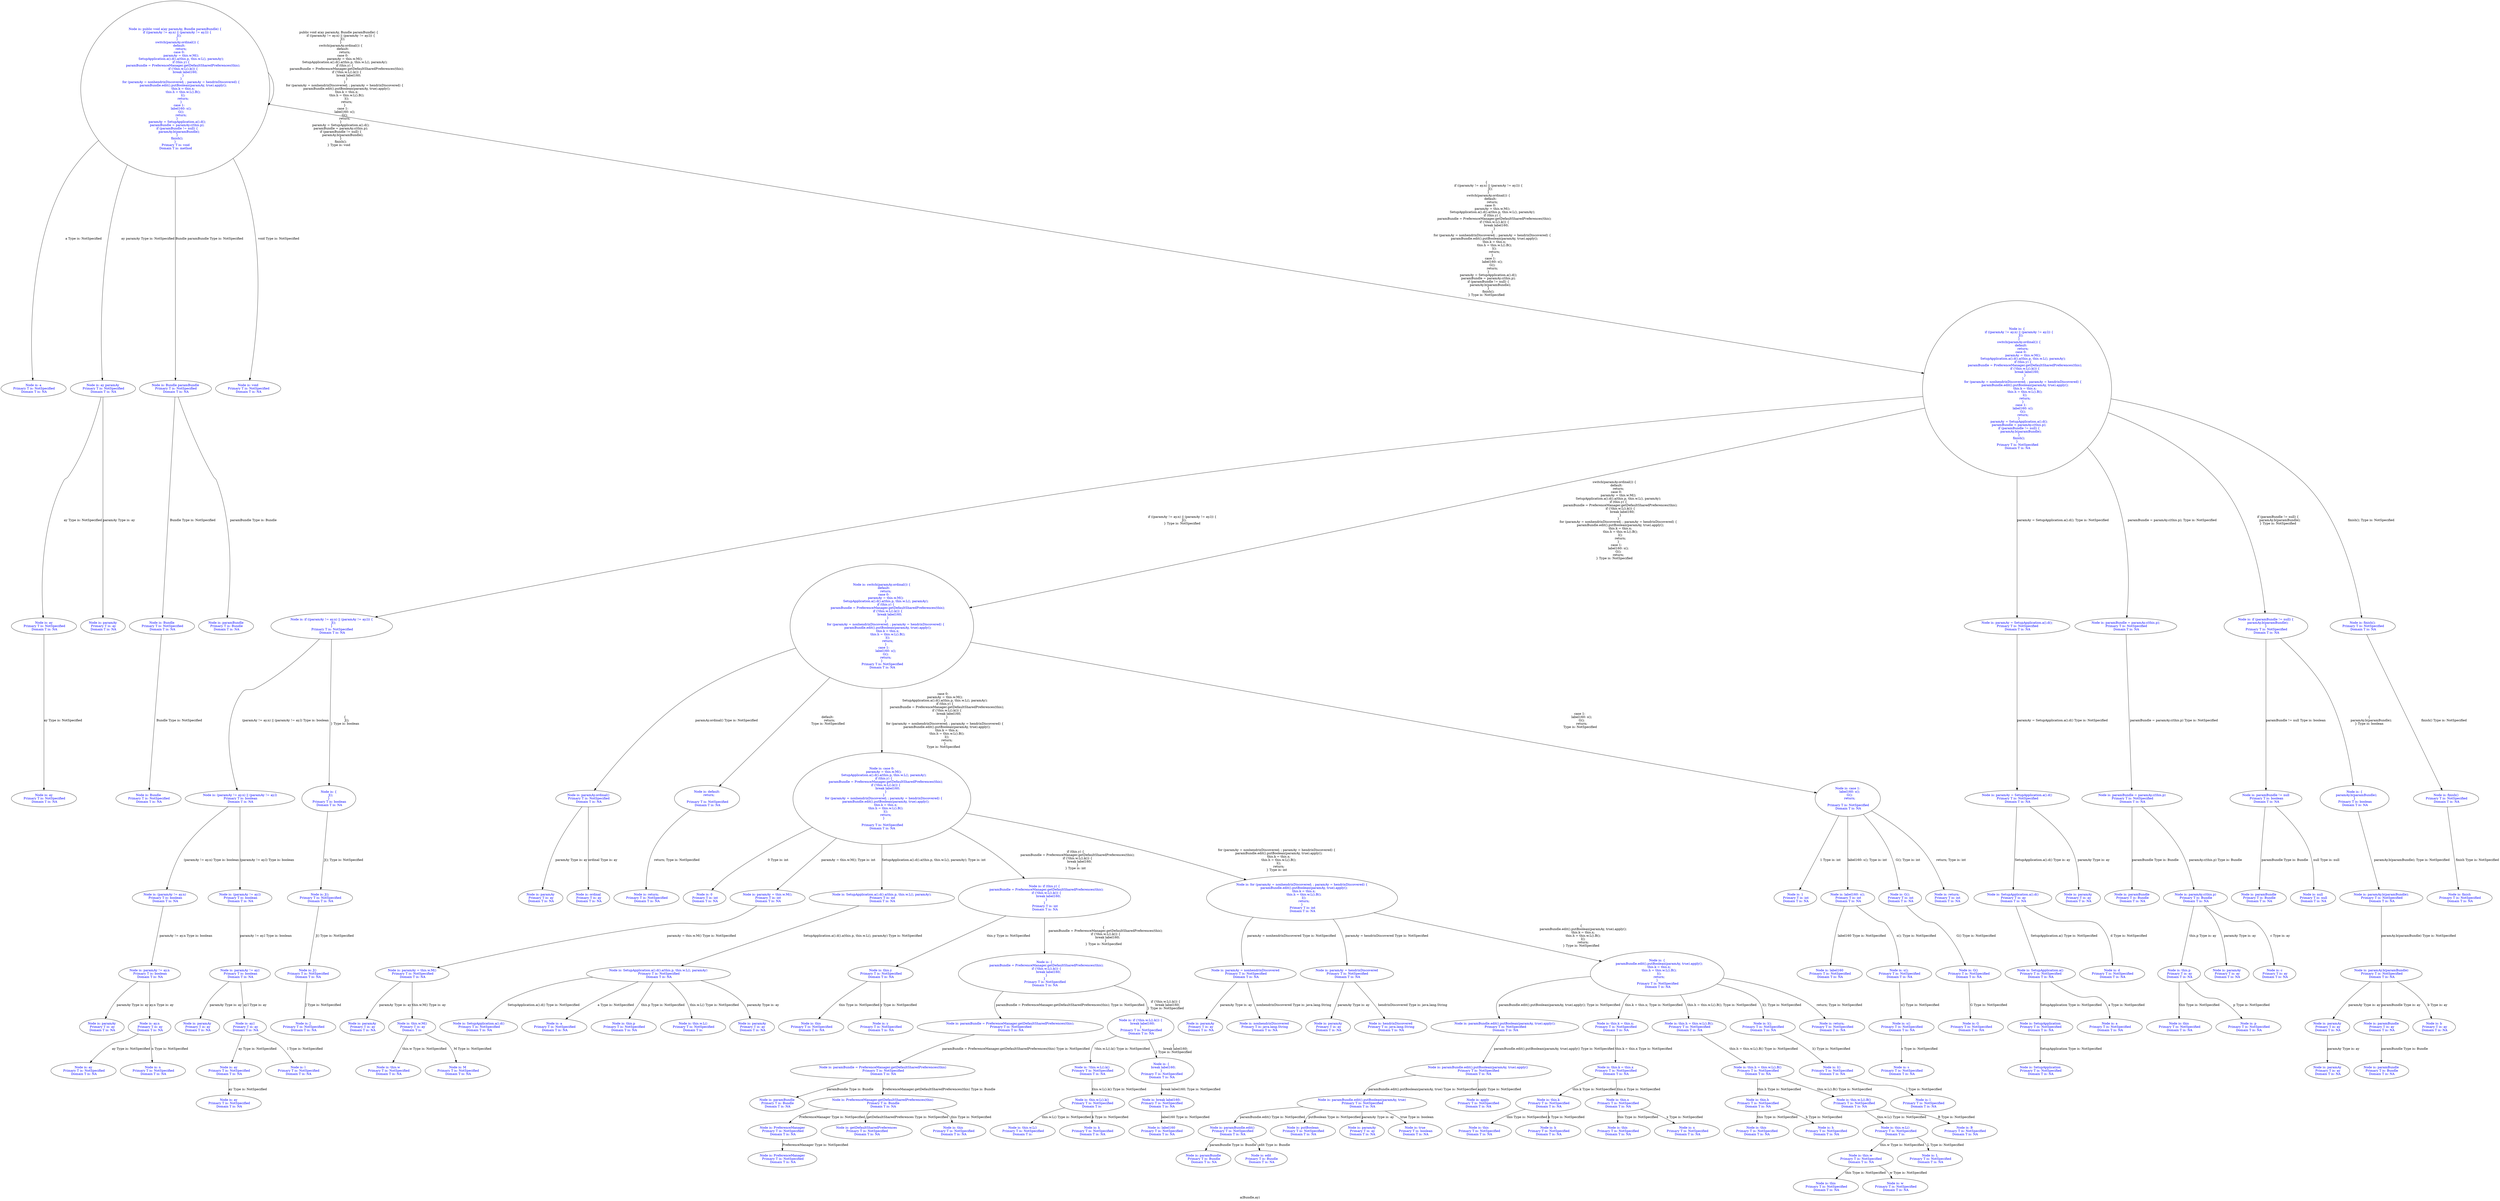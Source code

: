 digraph "a(Bundle,ay)" {
 label="a(Bundle,ay)"
{
 node [shape=box]} 
3154 -> 3154[label="public void a(ay paramAy, Bundle paramBundle) {
    if ((paramAy != ay.n) || (paramAy != ay.l)) {
        J();
    }
    switch(paramAy.ordinal()) {
        default:
            return;
        case 0:
            paramAy = this.w.M();
            SetupApplication.a().d().a(this.p, this.w.L(), paramAy);
            if (this.y) {
                paramBundle = PreferenceManager.getDefaultSharedPreferences(this);
                if (!this.w.L().k()) {
                    break label160;
                }
            }
            for (paramAy = nonhendrixDiscovered; ; paramAy = hendrixDiscovered) {
                paramBundle.edit().putBoolean(paramAy, true).apply();
                this.k = this.x;
                this.h = this.w.L().B();
                l();
                return;
            }
        case 1:
            label160: s();
            G();
            return;
    }
    paramAy = SetupApplication.a().d();
    paramBundle = paramAy.c(this.p);
    if (paramBundle != null) {
        paramAy.b(paramBundle);
    }
    finish();
} Type is: void"];
3154[label="Node is: public void a(ay paramAy, Bundle paramBundle) {
    if ((paramAy != ay.n) || (paramAy != ay.l)) {
        J();
    }
    switch(paramAy.ordinal()) {
        default:
            return;
        case 0:
            paramAy = this.w.M();
            SetupApplication.a().d().a(this.p, this.w.L(), paramAy);
            if (this.y) {
                paramBundle = PreferenceManager.getDefaultSharedPreferences(this);
                if (!this.w.L().k()) {
                    break label160;
                }
            }
            for (paramAy = nonhendrixDiscovered; ; paramAy = hendrixDiscovered) {
                paramBundle.edit().putBoolean(paramAy, true).apply();
                this.k = this.x;
                this.h = this.w.L().B();
                l();
                return;
            }
        case 1:
            label160: s();
            G();
            return;
    }
    paramAy = SetupApplication.a().d();
    paramBundle = paramAy.c(this.p);
    if (paramBundle != null) {
        paramAy.b(paramBundle);
    }
    finish();
}
 Primary T is: void
 Domain T is: method",fontcolor="blue"];
  3154 -> 3155[label="a Type is: NotSpecified"];
3155[label="Node is: a
 Primary T is: NotSpecified
 Domain T is: NA",fontcolor="blue"];
  3154 -> 3156[label="ay paramAy Type is: NotSpecified"];
3156[label="Node is: ay paramAy
 Primary T is: NotSpecified
 Domain T is: NA",fontcolor="blue"];
  3156 -> 3157[label="ay Type is: NotSpecified"];
3157[label="Node is: ay
 Primary T is: NotSpecified
 Domain T is: NA",fontcolor="blue"];
  3157 -> 3158[label="ay Type is: NotSpecified"];
3158[label="Node is: ay
 Primary T is: NotSpecified
 Domain T is: NA",fontcolor="blue"];
  3156 -> 3159[label="paramAy Type is: ay"];
3159[label="Node is: paramAy
 Primary T is: ay
 Domain T is: NA",fontcolor="blue"];
  3154 -> 3160[label="Bundle paramBundle Type is: NotSpecified"];
3160[label="Node is: Bundle paramBundle
 Primary T is: NotSpecified
 Domain T is: NA",fontcolor="blue"];
  3160 -> 3161[label="Bundle Type is: NotSpecified"];
3161[label="Node is: Bundle
 Primary T is: NotSpecified
 Domain T is: NA",fontcolor="blue"];
  3161 -> 3162[label="Bundle Type is: NotSpecified"];
3162[label="Node is: Bundle
 Primary T is: NotSpecified
 Domain T is: NA",fontcolor="blue"];
  3160 -> 3163[label="paramBundle Type is: Bundle"];
3163[label="Node is: paramBundle
 Primary T is: Bundle
 Domain T is: NA",fontcolor="blue"];
  3154 -> 3164[label="void Type is: NotSpecified"];
3164[label="Node is: void
 Primary T is: NotSpecified
 Domain T is: NA",fontcolor="blue"];
  3154 -> 3165[label="{
    if ((paramAy != ay.n) || (paramAy != ay.l)) {
        J();
    }
    switch(paramAy.ordinal()) {
        default:
            return;
        case 0:
            paramAy = this.w.M();
            SetupApplication.a().d().a(this.p, this.w.L(), paramAy);
            if (this.y) {
                paramBundle = PreferenceManager.getDefaultSharedPreferences(this);
                if (!this.w.L().k()) {
                    break label160;
                }
            }
            for (paramAy = nonhendrixDiscovered; ; paramAy = hendrixDiscovered) {
                paramBundle.edit().putBoolean(paramAy, true).apply();
                this.k = this.x;
                this.h = this.w.L().B();
                l();
                return;
            }
        case 1:
            label160: s();
            G();
            return;
    }
    paramAy = SetupApplication.a().d();
    paramBundle = paramAy.c(this.p);
    if (paramBundle != null) {
        paramAy.b(paramBundle);
    }
    finish();
} Type is: NotSpecified"];
3165[label="Node is: {
    if ((paramAy != ay.n) || (paramAy != ay.l)) {
        J();
    }
    switch(paramAy.ordinal()) {
        default:
            return;
        case 0:
            paramAy = this.w.M();
            SetupApplication.a().d().a(this.p, this.w.L(), paramAy);
            if (this.y) {
                paramBundle = PreferenceManager.getDefaultSharedPreferences(this);
                if (!this.w.L().k()) {
                    break label160;
                }
            }
            for (paramAy = nonhendrixDiscovered; ; paramAy = hendrixDiscovered) {
                paramBundle.edit().putBoolean(paramAy, true).apply();
                this.k = this.x;
                this.h = this.w.L().B();
                l();
                return;
            }
        case 1:
            label160: s();
            G();
            return;
    }
    paramAy = SetupApplication.a().d();
    paramBundle = paramAy.c(this.p);
    if (paramBundle != null) {
        paramAy.b(paramBundle);
    }
    finish();
}
 Primary T is: NotSpecified
 Domain T is: NA",fontcolor="blue"];
  3165 -> 3166[label="if ((paramAy != ay.n) || (paramAy != ay.l)) {
    J();
} Type is: NotSpecified"];
3166[label="Node is: if ((paramAy != ay.n) || (paramAy != ay.l)) {
    J();
}
 Primary T is: NotSpecified
 Domain T is: NA",fontcolor="blue"];
  3166 -> 3167[label="(paramAy != ay.n) || (paramAy != ay.l) Type is: boolean"];
3167[label="Node is: (paramAy != ay.n) || (paramAy != ay.l)
 Primary T is: boolean
 Domain T is: NA",fontcolor="blue"];
  3167 -> 3168[label="(paramAy != ay.n) Type is: boolean"];
3168[label="Node is: (paramAy != ay.n)
 Primary T is: boolean
 Domain T is: NA",fontcolor="blue"];
  3168 -> 3169[label="paramAy != ay.n Type is: boolean"];
3169[label="Node is: paramAy != ay.n
 Primary T is: boolean
 Domain T is: NA",fontcolor="blue"];
  3169 -> 3170[label="paramAy Type is: ay"];
3170[label="Node is: paramAy
 Primary T is: ay
 Domain T is: NA",fontcolor="blue"];
  3337 -> 3338[label="paramAy Type is: ay"];
3338[label="Node is: paramAy
 Primary T is: ay
 Domain T is: NA",fontcolor="blue"];
  3169 -> 3172[label="ay.n Type is: ay"];
3172[label="Node is: ay.n
 Primary T is: ay
 Domain T is: NA",fontcolor="blue"];
  3172 -> 3173[label="ay Type is: NotSpecified"];
3173[label="Node is: ay
 Primary T is: NotSpecified
 Domain T is: NA",fontcolor="blue"];
  3181 -> 3182[label="ay Type is: NotSpecified"];
3182[label="Node is: ay
 Primary T is: NotSpecified
 Domain T is: NA",fontcolor="blue"];
  3172 -> 3175[label="n Type is: NotSpecified"];
3175[label="Node is: n
 Primary T is: NotSpecified
 Domain T is: NA",fontcolor="blue"];
  3167 -> 3176[label="(paramAy != ay.l) Type is: boolean"];
3176[label="Node is: (paramAy != ay.l)
 Primary T is: boolean
 Domain T is: NA",fontcolor="blue"];
  3176 -> 3177[label="paramAy != ay.l Type is: boolean"];
3177[label="Node is: paramAy != ay.l
 Primary T is: boolean
 Domain T is: NA",fontcolor="blue"];
  3177 -> 3178[label="paramAy Type is: ay"];
3178[label="Node is: paramAy
 Primary T is: ay
 Domain T is: NA",fontcolor="blue"];
  3177 -> 3180[label="ay.l Type is: ay"];
3180[label="Node is: ay.l
 Primary T is: ay
 Domain T is: NA",fontcolor="blue"];
  3180 -> 3181[label="ay Type is: NotSpecified"];
3181[label="Node is: ay
 Primary T is: NotSpecified
 Domain T is: NA",fontcolor="blue"];
  3180 -> 3183[label="l Type is: NotSpecified"];
3183[label="Node is: l
 Primary T is: NotSpecified
 Domain T is: NA",fontcolor="blue"];
  3166 -> 3184[label="{
    J();
} Type is: boolean"];
3184[label="Node is: {
    J();
}
 Primary T is: boolean
 Domain T is: NA",fontcolor="blue"];
  3184 -> 3185[label="J(); Type is: NotSpecified"];
3185[label="Node is: J();
 Primary T is: NotSpecified
 Domain T is: NA",fontcolor="blue"];
  3185 -> 3186[label="J() Type is: NotSpecified"];
3186[label="Node is: J()
 Primary T is: NotSpecified
 Domain T is: NA",fontcolor="blue"];
  3186 -> 3187[label="J Type is: NotSpecified"];
3187[label="Node is: J
 Primary T is: NotSpecified
 Domain T is: NA",fontcolor="blue"];
  3165 -> 3188[label="switch(paramAy.ordinal()) {
    default:
        return;
    case 0:
        paramAy = this.w.M();
        SetupApplication.a().d().a(this.p, this.w.L(), paramAy);
        if (this.y) {
            paramBundle = PreferenceManager.getDefaultSharedPreferences(this);
            if (!this.w.L().k()) {
                break label160;
            }
        }
        for (paramAy = nonhendrixDiscovered; ; paramAy = hendrixDiscovered) {
            paramBundle.edit().putBoolean(paramAy, true).apply();
            this.k = this.x;
            this.h = this.w.L().B();
            l();
            return;
        }
    case 1:
        label160: s();
        G();
        return;
} Type is: NotSpecified"];
3188[label="Node is: switch(paramAy.ordinal()) {
    default:
        return;
    case 0:
        paramAy = this.w.M();
        SetupApplication.a().d().a(this.p, this.w.L(), paramAy);
        if (this.y) {
            paramBundle = PreferenceManager.getDefaultSharedPreferences(this);
            if (!this.w.L().k()) {
                break label160;
            }
        }
        for (paramAy = nonhendrixDiscovered; ; paramAy = hendrixDiscovered) {
            paramBundle.edit().putBoolean(paramAy, true).apply();
            this.k = this.x;
            this.h = this.w.L().B();
            l();
            return;
        }
    case 1:
        label160: s();
        G();
        return;
}
 Primary T is: NotSpecified
 Domain T is: NA",fontcolor="blue"];
  3188 -> 3189[label="paramAy.ordinal() Type is: NotSpecified"];
3189[label="Node is: paramAy.ordinal()
 Primary T is: NotSpecified
 Domain T is: NA",fontcolor="blue"];
  3189 -> 3190[label="paramAy Type is: ay"];
3190[label="Node is: paramAy
 Primary T is: ay
 Domain T is: NA",fontcolor="blue"];
  3189 -> 3192[label="ordinal Type is: ay"];
3192[label="Node is: ordinal
 Primary T is: ay
 Domain T is: NA",fontcolor="blue"];
  3188 -> 3193[label="default:
    return;
 Type is: NotSpecified"];
3193[label="Node is: default:
    return;

 Primary T is: NotSpecified
 Domain T is: NA",fontcolor="blue"];
  3193 -> 3194[label="return; Type is: NotSpecified"];
3194[label="Node is: return;
 Primary T is: NotSpecified
 Domain T is: NA",fontcolor="blue"];
  3188 -> 3195[label="case 0:
    paramAy = this.w.M();
    SetupApplication.a().d().a(this.p, this.w.L(), paramAy);
    if (this.y) {
        paramBundle = PreferenceManager.getDefaultSharedPreferences(this);
        if (!this.w.L().k()) {
            break label160;
        }
    }
    for (paramAy = nonhendrixDiscovered; ; paramAy = hendrixDiscovered) {
        paramBundle.edit().putBoolean(paramAy, true).apply();
        this.k = this.x;
        this.h = this.w.L().B();
        l();
        return;
    }
 Type is: NotSpecified"];
3195[label="Node is: case 0:
    paramAy = this.w.M();
    SetupApplication.a().d().a(this.p, this.w.L(), paramAy);
    if (this.y) {
        paramBundle = PreferenceManager.getDefaultSharedPreferences(this);
        if (!this.w.L().k()) {
            break label160;
        }
    }
    for (paramAy = nonhendrixDiscovered; ; paramAy = hendrixDiscovered) {
        paramBundle.edit().putBoolean(paramAy, true).apply();
        this.k = this.x;
        this.h = this.w.L().B();
        l();
        return;
    }

 Primary T is: NotSpecified
 Domain T is: NA",fontcolor="blue"];
  3195 -> 3196[label="0 Type is: int"];
3196[label="Node is: 0
 Primary T is: int
 Domain T is: NA",fontcolor="blue"];
  3195 -> 3197[label="paramAy = this.w.M(); Type is: int"];
3197[label="Node is: paramAy = this.w.M();
 Primary T is: int
 Domain T is: NA",fontcolor="blue"];
  3197 -> 3198[label="paramAy = this.w.M() Type is: NotSpecified"];
3198[label="Node is: paramAy = this.w.M()
 Primary T is: NotSpecified
 Domain T is: NA",fontcolor="blue"];
  3198 -> 3199[label="paramAy Type is: ay"];
3199[label="Node is: paramAy
 Primary T is: ay
 Domain T is: NA",fontcolor="blue"];
  3198 -> 3201[label="this.w.M() Type is: ay"];
3201[label="Node is: this.w.M()
 Primary T is: ay
 Domain T is: ",fontcolor="blue"];
  3201 -> 3202[label="this.w Type is: NotSpecified"];
3202[label="Node is: this.w
 Primary T is: NotSpecified
 Domain T is: NA",fontcolor="blue"];
  3288 -> 3289[label="this Type is: NotSpecified"];
3289[label="Node is: this
 Primary T is: NotSpecified
 Domain T is: NA",fontcolor="blue"];
  3288 -> 3290[label="w Type is: NotSpecified"];
3290[label="Node is: w
 Primary T is: NotSpecified
 Domain T is: NA",fontcolor="blue"];
  3201 -> 3205[label="M Type is: NotSpecified"];
3205[label="Node is: M
 Primary T is: NotSpecified
 Domain T is: NA",fontcolor="blue"];
  3195 -> 3206[label="SetupApplication.a().d().a(this.p, this.w.L(), paramAy); Type is: int"];
3206[label="Node is: SetupApplication.a().d().a(this.p, this.w.L(), paramAy);
 Primary T is: int
 Domain T is: NA",fontcolor="blue"];
  3206 -> 3207[label="SetupApplication.a().d().a(this.p, this.w.L(), paramAy) Type is: NotSpecified"];
3207[label="Node is: SetupApplication.a().d().a(this.p, this.w.L(), paramAy)
 Primary T is: NotSpecified
 Domain T is: NA",fontcolor="blue"];
  3207 -> 3208[label="SetupApplication.a().d() Type is: NotSpecified"];
3208[label="Node is: SetupApplication.a().d()
 Primary T is: NotSpecified
 Domain T is: NA",fontcolor="blue"];
  3312 -> 3313[label="SetupApplication.a() Type is: NotSpecified"];
3313[label="Node is: SetupApplication.a()
 Primary T is: NotSpecified
 Domain T is: NA",fontcolor="blue"];
  3313 -> 3314[label="SetupApplication Type is: NotSpecified"];
3314[label="Node is: SetupApplication
 Primary T is: NotSpecified
 Domain T is: NA",fontcolor="blue"];
  3314 -> 3315[label="SetupApplication Type is: NotSpecified"];
3315[label="Node is: SetupApplication
 Primary T is: NotSpecified
 Domain T is: NA",fontcolor="blue"];
  3313 -> 3316[label="a Type is: NotSpecified"];
3316[label="Node is: a
 Primary T is: NotSpecified
 Domain T is: NA",fontcolor="blue"];
  3312 -> 3317[label="d Type is: NotSpecified"];
3317[label="Node is: d
 Primary T is: NotSpecified
 Domain T is: NA",fontcolor="blue"];
  3207 -> 3214[label="a Type is: NotSpecified"];
3214[label="Node is: a
 Primary T is: NotSpecified
 Domain T is: NA",fontcolor="blue"];
  3207 -> 3215[label="this.p Type is: NotSpecified"];
3215[label="Node is: this.p
 Primary T is: NotSpecified
 Domain T is: NA",fontcolor="blue"];
  3326 -> 3327[label="this Type is: NotSpecified"];
3327[label="Node is: this
 Primary T is: NotSpecified
 Domain T is: NA",fontcolor="blue"];
  3326 -> 3328[label="p Type is: NotSpecified"];
3328[label="Node is: p
 Primary T is: NotSpecified
 Domain T is: NA",fontcolor="blue"];
  3207 -> 3218[label="this.w.L() Type is: NotSpecified"];
3218[label="Node is: this.w.L()
 Primary T is: NotSpecified
 Domain T is: ",fontcolor="blue"];
  3287 -> 3288[label="this.w Type is: NotSpecified"];
3288[label="Node is: this.w
 Primary T is: NotSpecified
 Domain T is: NA",fontcolor="blue"];
  3287 -> 3291[label="L Type is: NotSpecified"];
3291[label="Node is: L
 Primary T is: NotSpecified
 Domain T is: NA",fontcolor="blue"];
  3207 -> 3223[label="paramAy Type is: ay"];
3223[label="Node is: paramAy
 Primary T is: ay
 Domain T is: NA",fontcolor="blue"];
  3195 -> 3225[label="if (this.y) {
    paramBundle = PreferenceManager.getDefaultSharedPreferences(this);
    if (!this.w.L().k()) {
        break label160;
    }
} Type is: int"];
3225[label="Node is: if (this.y) {
    paramBundle = PreferenceManager.getDefaultSharedPreferences(this);
    if (!this.w.L().k()) {
        break label160;
    }
}
 Primary T is: int
 Domain T is: NA",fontcolor="blue"];
  3225 -> 3226[label="this.y Type is: NotSpecified"];
3226[label="Node is: this.y
 Primary T is: NotSpecified
 Domain T is: NA",fontcolor="blue"];
  3226 -> 3227[label="this Type is: NotSpecified"];
3227[label="Node is: this
 Primary T is: NotSpecified
 Domain T is: NA",fontcolor="blue"];
  3226 -> 3228[label="y Type is: NotSpecified"];
3228[label="Node is: y
 Primary T is: NotSpecified
 Domain T is: NA",fontcolor="blue"];
  3225 -> 3229[label="{
    paramBundle = PreferenceManager.getDefaultSharedPreferences(this);
    if (!this.w.L().k()) {
        break label160;
    }
} Type is: NotSpecified"];
3229[label="Node is: {
    paramBundle = PreferenceManager.getDefaultSharedPreferences(this);
    if (!this.w.L().k()) {
        break label160;
    }
}
 Primary T is: NotSpecified
 Domain T is: NA",fontcolor="blue"];
  3229 -> 3230[label="paramBundle = PreferenceManager.getDefaultSharedPreferences(this); Type is: NotSpecified"];
3230[label="Node is: paramBundle = PreferenceManager.getDefaultSharedPreferences(this);
 Primary T is: NotSpecified
 Domain T is: NA",fontcolor="blue"];
  3230 -> 3231[label="paramBundle = PreferenceManager.getDefaultSharedPreferences(this) Type is: NotSpecified"];
3231[label="Node is: paramBundle = PreferenceManager.getDefaultSharedPreferences(this)
 Primary T is: NotSpecified
 Domain T is: NA",fontcolor="blue"];
  3231 -> 3232[label="paramBundle Type is: Bundle"];
3232[label="Node is: paramBundle
 Primary T is: Bundle
 Domain T is: NA",fontcolor="blue"];
  3340 -> 3341[label="paramBundle Type is: Bundle"];
3341[label="Node is: paramBundle
 Primary T is: Bundle
 Domain T is: NA",fontcolor="blue"];
  3231 -> 3234[label="PreferenceManager.getDefaultSharedPreferences(this) Type is: Bundle"];
3234[label="Node is: PreferenceManager.getDefaultSharedPreferences(this)
 Primary T is: Bundle
 Domain T is: NA",fontcolor="blue"];
  3234 -> 3235[label="PreferenceManager Type is: NotSpecified"];
3235[label="Node is: PreferenceManager
 Primary T is: NotSpecified
 Domain T is: NA",fontcolor="blue"];
  3235 -> 3236[label="PreferenceManager Type is: NotSpecified"];
3236[label="Node is: PreferenceManager
 Primary T is: NotSpecified
 Domain T is: NA",fontcolor="blue"];
  3234 -> 3237[label="getDefaultSharedPreferences Type is: NotSpecified"];
3237[label="Node is: getDefaultSharedPreferences
 Primary T is: NotSpecified
 Domain T is: NA",fontcolor="blue"];
  3234 -> 3238[label="this Type is: NotSpecified"];
3238[label="Node is: this
 Primary T is: NotSpecified
 Domain T is: NA",fontcolor="blue"];
  3229 -> 3239[label="if (!this.w.L().k()) {
    break label160;
} Type is: NotSpecified"];
3239[label="Node is: if (!this.w.L().k()) {
    break label160;
}
 Primary T is: NotSpecified
 Domain T is: NA",fontcolor="blue"];
  3239 -> 3240[label="!this.w.L().k() Type is: NotSpecified"];
3240[label="Node is: !this.w.L().k()
 Primary T is: NotSpecified
 Domain T is: NA",fontcolor="blue"];
  3240 -> 3241[label="this.w.L().k() Type is: NotSpecified"];
3241[label="Node is: this.w.L().k()
 Primary T is: NotSpecified
 Domain T is: ",fontcolor="blue"];
  3241 -> 3242[label="this.w.L() Type is: NotSpecified"];
3242[label="Node is: this.w.L()
 Primary T is: NotSpecified
 Domain T is: ",fontcolor="blue"];
  3241 -> 3247[label="k Type is: NotSpecified"];
3247[label="Node is: k
 Primary T is: NotSpecified
 Domain T is: NA",fontcolor="blue"];
  3239 -> 3248[label="{
    break label160;
} Type is: NotSpecified"];
3248[label="Node is: {
    break label160;
}
 Primary T is: NotSpecified
 Domain T is: NA",fontcolor="blue"];
  3248 -> 3249[label="break label160; Type is: NotSpecified"];
3249[label="Node is: break label160;
 Primary T is: NotSpecified
 Domain T is: NA",fontcolor="blue"];
  3249 -> 3250[label="label160 Type is: NotSpecified"];
3250[label="Node is: label160
 Primary T is: NotSpecified
 Domain T is: NA",fontcolor="blue"];
  3195 -> 3251[label="for (paramAy = nonhendrixDiscovered; ; paramAy = hendrixDiscovered) {
    paramBundle.edit().putBoolean(paramAy, true).apply();
    this.k = this.x;
    this.h = this.w.L().B();
    l();
    return;
} Type is: int"];
3251[label="Node is: for (paramAy = nonhendrixDiscovered; ; paramAy = hendrixDiscovered) {
    paramBundle.edit().putBoolean(paramAy, true).apply();
    this.k = this.x;
    this.h = this.w.L().B();
    l();
    return;
}
 Primary T is: int
 Domain T is: NA",fontcolor="blue"];
  3251 -> 3252[label="paramAy = nonhendrixDiscovered Type is: NotSpecified"];
3252[label="Node is: paramAy = nonhendrixDiscovered
 Primary T is: NotSpecified
 Domain T is: NA",fontcolor="blue"];
  3252 -> 3253[label="paramAy Type is: ay"];
3253[label="Node is: paramAy
 Primary T is: ay
 Domain T is: NA",fontcolor="blue"];
  3252 -> 3255[label="nonhendrixDiscovered Type is: java.lang.String"];
3255[label="Node is: nonhendrixDiscovered
 Primary T is: java.lang.String
 Domain T is: NA",fontcolor="blue"];
  3251 -> 3256[label="paramAy = hendrixDiscovered Type is: NotSpecified"];
3256[label="Node is: paramAy = hendrixDiscovered
 Primary T is: NotSpecified
 Domain T is: NA",fontcolor="blue"];
  3256 -> 3257[label="paramAy Type is: ay"];
3257[label="Node is: paramAy
 Primary T is: ay
 Domain T is: NA",fontcolor="blue"];
  3256 -> 3259[label="hendrixDiscovered Type is: java.lang.String"];
3259[label="Node is: hendrixDiscovered
 Primary T is: java.lang.String
 Domain T is: NA",fontcolor="blue"];
  3251 -> 3260[label="{
    paramBundle.edit().putBoolean(paramAy, true).apply();
    this.k = this.x;
    this.h = this.w.L().B();
    l();
    return;
} Type is: NotSpecified"];
3260[label="Node is: {
    paramBundle.edit().putBoolean(paramAy, true).apply();
    this.k = this.x;
    this.h = this.w.L().B();
    l();
    return;
}
 Primary T is: NotSpecified
 Domain T is: NA",fontcolor="blue"];
  3260 -> 3261[label="paramBundle.edit().putBoolean(paramAy, true).apply(); Type is: NotSpecified"];
3261[label="Node is: paramBundle.edit().putBoolean(paramAy, true).apply();
 Primary T is: NotSpecified
 Domain T is: NA",fontcolor="blue"];
  3261 -> 3262[label="paramBundle.edit().putBoolean(paramAy, true).apply() Type is: NotSpecified"];
3262[label="Node is: paramBundle.edit().putBoolean(paramAy, true).apply()
 Primary T is: NotSpecified
 Domain T is: NA",fontcolor="blue"];
  3262 -> 3263[label="paramBundle.edit().putBoolean(paramAy, true) Type is: NotSpecified"];
3263[label="Node is: paramBundle.edit().putBoolean(paramAy, true)
 Primary T is: NotSpecified
 Domain T is: NA",fontcolor="blue"];
  3263 -> 3264[label="paramBundle.edit() Type is: NotSpecified"];
3264[label="Node is: paramBundle.edit()
 Primary T is: NotSpecified
 Domain T is: NA",fontcolor="blue"];
  3264 -> 3265[label="paramBundle Type is: Bundle"];
3265[label="Node is: paramBundle
 Primary T is: Bundle
 Domain T is: NA",fontcolor="blue"];
  3264 -> 3267[label="edit Type is: Bundle"];
3267[label="Node is: edit
 Primary T is: Bundle
 Domain T is: NA",fontcolor="blue"];
  3263 -> 3268[label="putBoolean Type is: NotSpecified"];
3268[label="Node is: putBoolean
 Primary T is: NotSpecified
 Domain T is: NA",fontcolor="blue"];
  3263 -> 3269[label="paramAy Type is: ay"];
3269[label="Node is: paramAy
 Primary T is: ay
 Domain T is: NA",fontcolor="blue"];
  3263 -> 3271[label="true Type is: boolean"];
3271[label="Node is: true
 Primary T is: boolean
 Domain T is: NA",fontcolor="blue"];
  3262 -> 3272[label="apply Type is: NotSpecified"];
3272[label="Node is: apply
 Primary T is: NotSpecified
 Domain T is: NA",fontcolor="blue"];
  3260 -> 3273[label="this.k = this.x; Type is: NotSpecified"];
3273[label="Node is: this.k = this.x;
 Primary T is: NotSpecified
 Domain T is: NA",fontcolor="blue"];
  3273 -> 3274[label="this.k = this.x Type is: NotSpecified"];
3274[label="Node is: this.k = this.x
 Primary T is: NotSpecified
 Domain T is: NA",fontcolor="blue"];
  3274 -> 3275[label="this.k Type is: NotSpecified"];
3275[label="Node is: this.k
 Primary T is: NotSpecified
 Domain T is: NA",fontcolor="blue"];
  3275 -> 3276[label="this Type is: NotSpecified"];
3276[label="Node is: this
 Primary T is: NotSpecified
 Domain T is: NA",fontcolor="blue"];
  3275 -> 3277[label="k Type is: NotSpecified"];
3277[label="Node is: k
 Primary T is: NotSpecified
 Domain T is: NA",fontcolor="blue"];
  3274 -> 3278[label="this.x Type is: NotSpecified"];
3278[label="Node is: this.x
 Primary T is: NotSpecified
 Domain T is: NA",fontcolor="blue"];
  3278 -> 3279[label="this Type is: NotSpecified"];
3279[label="Node is: this
 Primary T is: NotSpecified
 Domain T is: NA",fontcolor="blue"];
  3278 -> 3280[label="x Type is: NotSpecified"];
3280[label="Node is: x
 Primary T is: NotSpecified
 Domain T is: NA",fontcolor="blue"];
  3260 -> 3281[label="this.h = this.w.L().B(); Type is: NotSpecified"];
3281[label="Node is: this.h = this.w.L().B();
 Primary T is: NotSpecified
 Domain T is: NA",fontcolor="blue"];
  3281 -> 3282[label="this.h = this.w.L().B() Type is: NotSpecified"];
3282[label="Node is: this.h = this.w.L().B()
 Primary T is: NotSpecified
 Domain T is: NA",fontcolor="blue"];
  3282 -> 3283[label="this.h Type is: NotSpecified"];
3283[label="Node is: this.h
 Primary T is: NotSpecified
 Domain T is: NA",fontcolor="blue"];
  3283 -> 3284[label="this Type is: NotSpecified"];
3284[label="Node is: this
 Primary T is: NotSpecified
 Domain T is: NA",fontcolor="blue"];
  3283 -> 3285[label="h Type is: NotSpecified"];
3285[label="Node is: h
 Primary T is: NotSpecified
 Domain T is: NA",fontcolor="blue"];
  3282 -> 3286[label="this.w.L().B() Type is: NotSpecified"];
3286[label="Node is: this.w.L().B()
 Primary T is: NotSpecified
 Domain T is: NA",fontcolor="blue"];
  3286 -> 3287[label="this.w.L() Type is: NotSpecified"];
3287[label="Node is: this.w.L()
 Primary T is: NotSpecified
 Domain T is: ",fontcolor="blue"];
  3286 -> 3292[label="B Type is: NotSpecified"];
3292[label="Node is: B
 Primary T is: NotSpecified
 Domain T is: NA",fontcolor="blue"];
  3260 -> 3293[label="l(); Type is: NotSpecified"];
3293[label="Node is: l();
 Primary T is: NotSpecified
 Domain T is: NA",fontcolor="blue"];
  3293 -> 3294[label="l() Type is: NotSpecified"];
3294[label="Node is: l()
 Primary T is: NotSpecified
 Domain T is: NA",fontcolor="blue"];
  3294 -> 3295[label="l Type is: NotSpecified"];
3295[label="Node is: l
 Primary T is: NotSpecified
 Domain T is: NA",fontcolor="blue"];
  3260 -> 3296[label="return; Type is: NotSpecified"];
3296[label="Node is: return;
 Primary T is: NotSpecified
 Domain T is: NA",fontcolor="blue"];
  3188 -> 3297[label="case 1:
    label160: s();
    G();
    return;
 Type is: NotSpecified"];
3297[label="Node is: case 1:
    label160: s();
    G();
    return;

 Primary T is: NotSpecified
 Domain T is: NA",fontcolor="blue"];
  3297 -> 3298[label="1 Type is: int"];
3298[label="Node is: 1
 Primary T is: int
 Domain T is: NA",fontcolor="blue"];
  3297 -> 3299[label="label160: s(); Type is: int"];
3299[label="Node is: label160: s();
 Primary T is: int
 Domain T is: NA",fontcolor="blue"];
  3299 -> 3300[label="label160 Type is: NotSpecified"];
3300[label="Node is: label160
 Primary T is: NotSpecified
 Domain T is: NA",fontcolor="blue"];
  3299 -> 3301[label="s(); Type is: NotSpecified"];
3301[label="Node is: s();
 Primary T is: NotSpecified
 Domain T is: NA",fontcolor="blue"];
  3301 -> 3302[label="s() Type is: NotSpecified"];
3302[label="Node is: s()
 Primary T is: NotSpecified
 Domain T is: NA",fontcolor="blue"];
  3302 -> 3303[label="s Type is: NotSpecified"];
3303[label="Node is: s
 Primary T is: NotSpecified
 Domain T is: NA",fontcolor="blue"];
  3297 -> 3304[label="G(); Type is: int"];
3304[label="Node is: G();
 Primary T is: int
 Domain T is: NA",fontcolor="blue"];
  3304 -> 3305[label="G() Type is: NotSpecified"];
3305[label="Node is: G()
 Primary T is: NotSpecified
 Domain T is: NA",fontcolor="blue"];
  3305 -> 3306[label="G Type is: NotSpecified"];
3306[label="Node is: G
 Primary T is: NotSpecified
 Domain T is: NA",fontcolor="blue"];
  3297 -> 3307[label="return; Type is: int"];
3307[label="Node is: return;
 Primary T is: int
 Domain T is: NA",fontcolor="blue"];
  3165 -> 3308[label="paramAy = SetupApplication.a().d(); Type is: NotSpecified"];
3308[label="Node is: paramAy = SetupApplication.a().d();
 Primary T is: NotSpecified
 Domain T is: NA",fontcolor="blue"];
  3308 -> 3309[label="paramAy = SetupApplication.a().d() Type is: NotSpecified"];
3309[label="Node is: paramAy = SetupApplication.a().d()
 Primary T is: NotSpecified
 Domain T is: NA",fontcolor="blue"];
  3309 -> 3310[label="paramAy Type is: ay"];
3310[label="Node is: paramAy
 Primary T is: ay
 Domain T is: NA",fontcolor="blue"];
  3309 -> 3312[label="SetupApplication.a().d() Type is: ay"];
3312[label="Node is: SetupApplication.a().d()
 Primary T is: ay
 Domain T is: NA",fontcolor="blue"];
  3165 -> 3318[label="paramBundle = paramAy.c(this.p); Type is: NotSpecified"];
3318[label="Node is: paramBundle = paramAy.c(this.p);
 Primary T is: NotSpecified
 Domain T is: NA",fontcolor="blue"];
  3318 -> 3319[label="paramBundle = paramAy.c(this.p) Type is: NotSpecified"];
3319[label="Node is: paramBundle = paramAy.c(this.p)
 Primary T is: NotSpecified
 Domain T is: NA",fontcolor="blue"];
  3319 -> 3320[label="paramBundle Type is: Bundle"];
3320[label="Node is: paramBundle
 Primary T is: Bundle
 Domain T is: NA",fontcolor="blue"];
  3319 -> 3322[label="paramAy.c(this.p) Type is: Bundle"];
3322[label="Node is: paramAy.c(this.p)
 Primary T is: Bundle
 Domain T is: NA",fontcolor="blue"];
  3322 -> 3323[label="paramAy Type is: ay"];
3323[label="Node is: paramAy
 Primary T is: ay
 Domain T is: NA",fontcolor="blue"];
  3322 -> 3325[label="c Type is: ay"];
3325[label="Node is: c
 Primary T is: ay
 Domain T is: NA",fontcolor="blue"];
  3322 -> 3326[label="this.p Type is: ay"];
3326[label="Node is: this.p
 Primary T is: ay
 Domain T is: NA",fontcolor="blue"];
  3165 -> 3329[label="if (paramBundle != null) {
    paramAy.b(paramBundle);
} Type is: NotSpecified"];
3329[label="Node is: if (paramBundle != null) {
    paramAy.b(paramBundle);
}
 Primary T is: NotSpecified
 Domain T is: NA",fontcolor="blue"];
  3329 -> 3330[label="paramBundle != null Type is: boolean"];
3330[label="Node is: paramBundle != null
 Primary T is: boolean
 Domain T is: NA",fontcolor="blue"];
  3330 -> 3331[label="paramBundle Type is: Bundle"];
3331[label="Node is: paramBundle
 Primary T is: Bundle
 Domain T is: NA",fontcolor="blue"];
  3330 -> 3333[label="null Type is: null"];
3333[label="Node is: null
 Primary T is: null
 Domain T is: NA",fontcolor="blue"];
  3329 -> 3334[label="{
    paramAy.b(paramBundle);
} Type is: boolean"];
3334[label="Node is: {
    paramAy.b(paramBundle);
}
 Primary T is: boolean
 Domain T is: NA",fontcolor="blue"];
  3334 -> 3335[label="paramAy.b(paramBundle); Type is: NotSpecified"];
3335[label="Node is: paramAy.b(paramBundle);
 Primary T is: NotSpecified
 Domain T is: NA",fontcolor="blue"];
  3335 -> 3336[label="paramAy.b(paramBundle) Type is: NotSpecified"];
3336[label="Node is: paramAy.b(paramBundle)
 Primary T is: NotSpecified
 Domain T is: NA",fontcolor="blue"];
  3336 -> 3337[label="paramAy Type is: ay"];
3337[label="Node is: paramAy
 Primary T is: ay
 Domain T is: NA",fontcolor="blue"];
  3336 -> 3339[label="b Type is: ay"];
3339[label="Node is: b
 Primary T is: ay
 Domain T is: NA",fontcolor="blue"];
  3336 -> 3340[label="paramBundle Type is: ay"];
3340[label="Node is: paramBundle
 Primary T is: ay
 Domain T is: NA",fontcolor="blue"];
  3165 -> 3342[label="finish(); Type is: NotSpecified"];
3342[label="Node is: finish();
 Primary T is: NotSpecified
 Domain T is: NA",fontcolor="blue"];
  3342 -> 3343[label="finish() Type is: NotSpecified"];
3343[label="Node is: finish()
 Primary T is: NotSpecified
 Domain T is: NA",fontcolor="blue"];
  3343 -> 3344[label="finish Type is: NotSpecified"];
3344[label="Node is: finish
 Primary T is: NotSpecified
 Domain T is: NA",fontcolor="blue"];
  }
